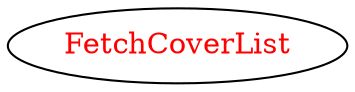 digraph dependencyGraph {
 concentrate=true;
 ranksep="2.0";
 rankdir="LR"; 
 splines="ortho";
"FetchCoverList" [fontcolor="red"];
}